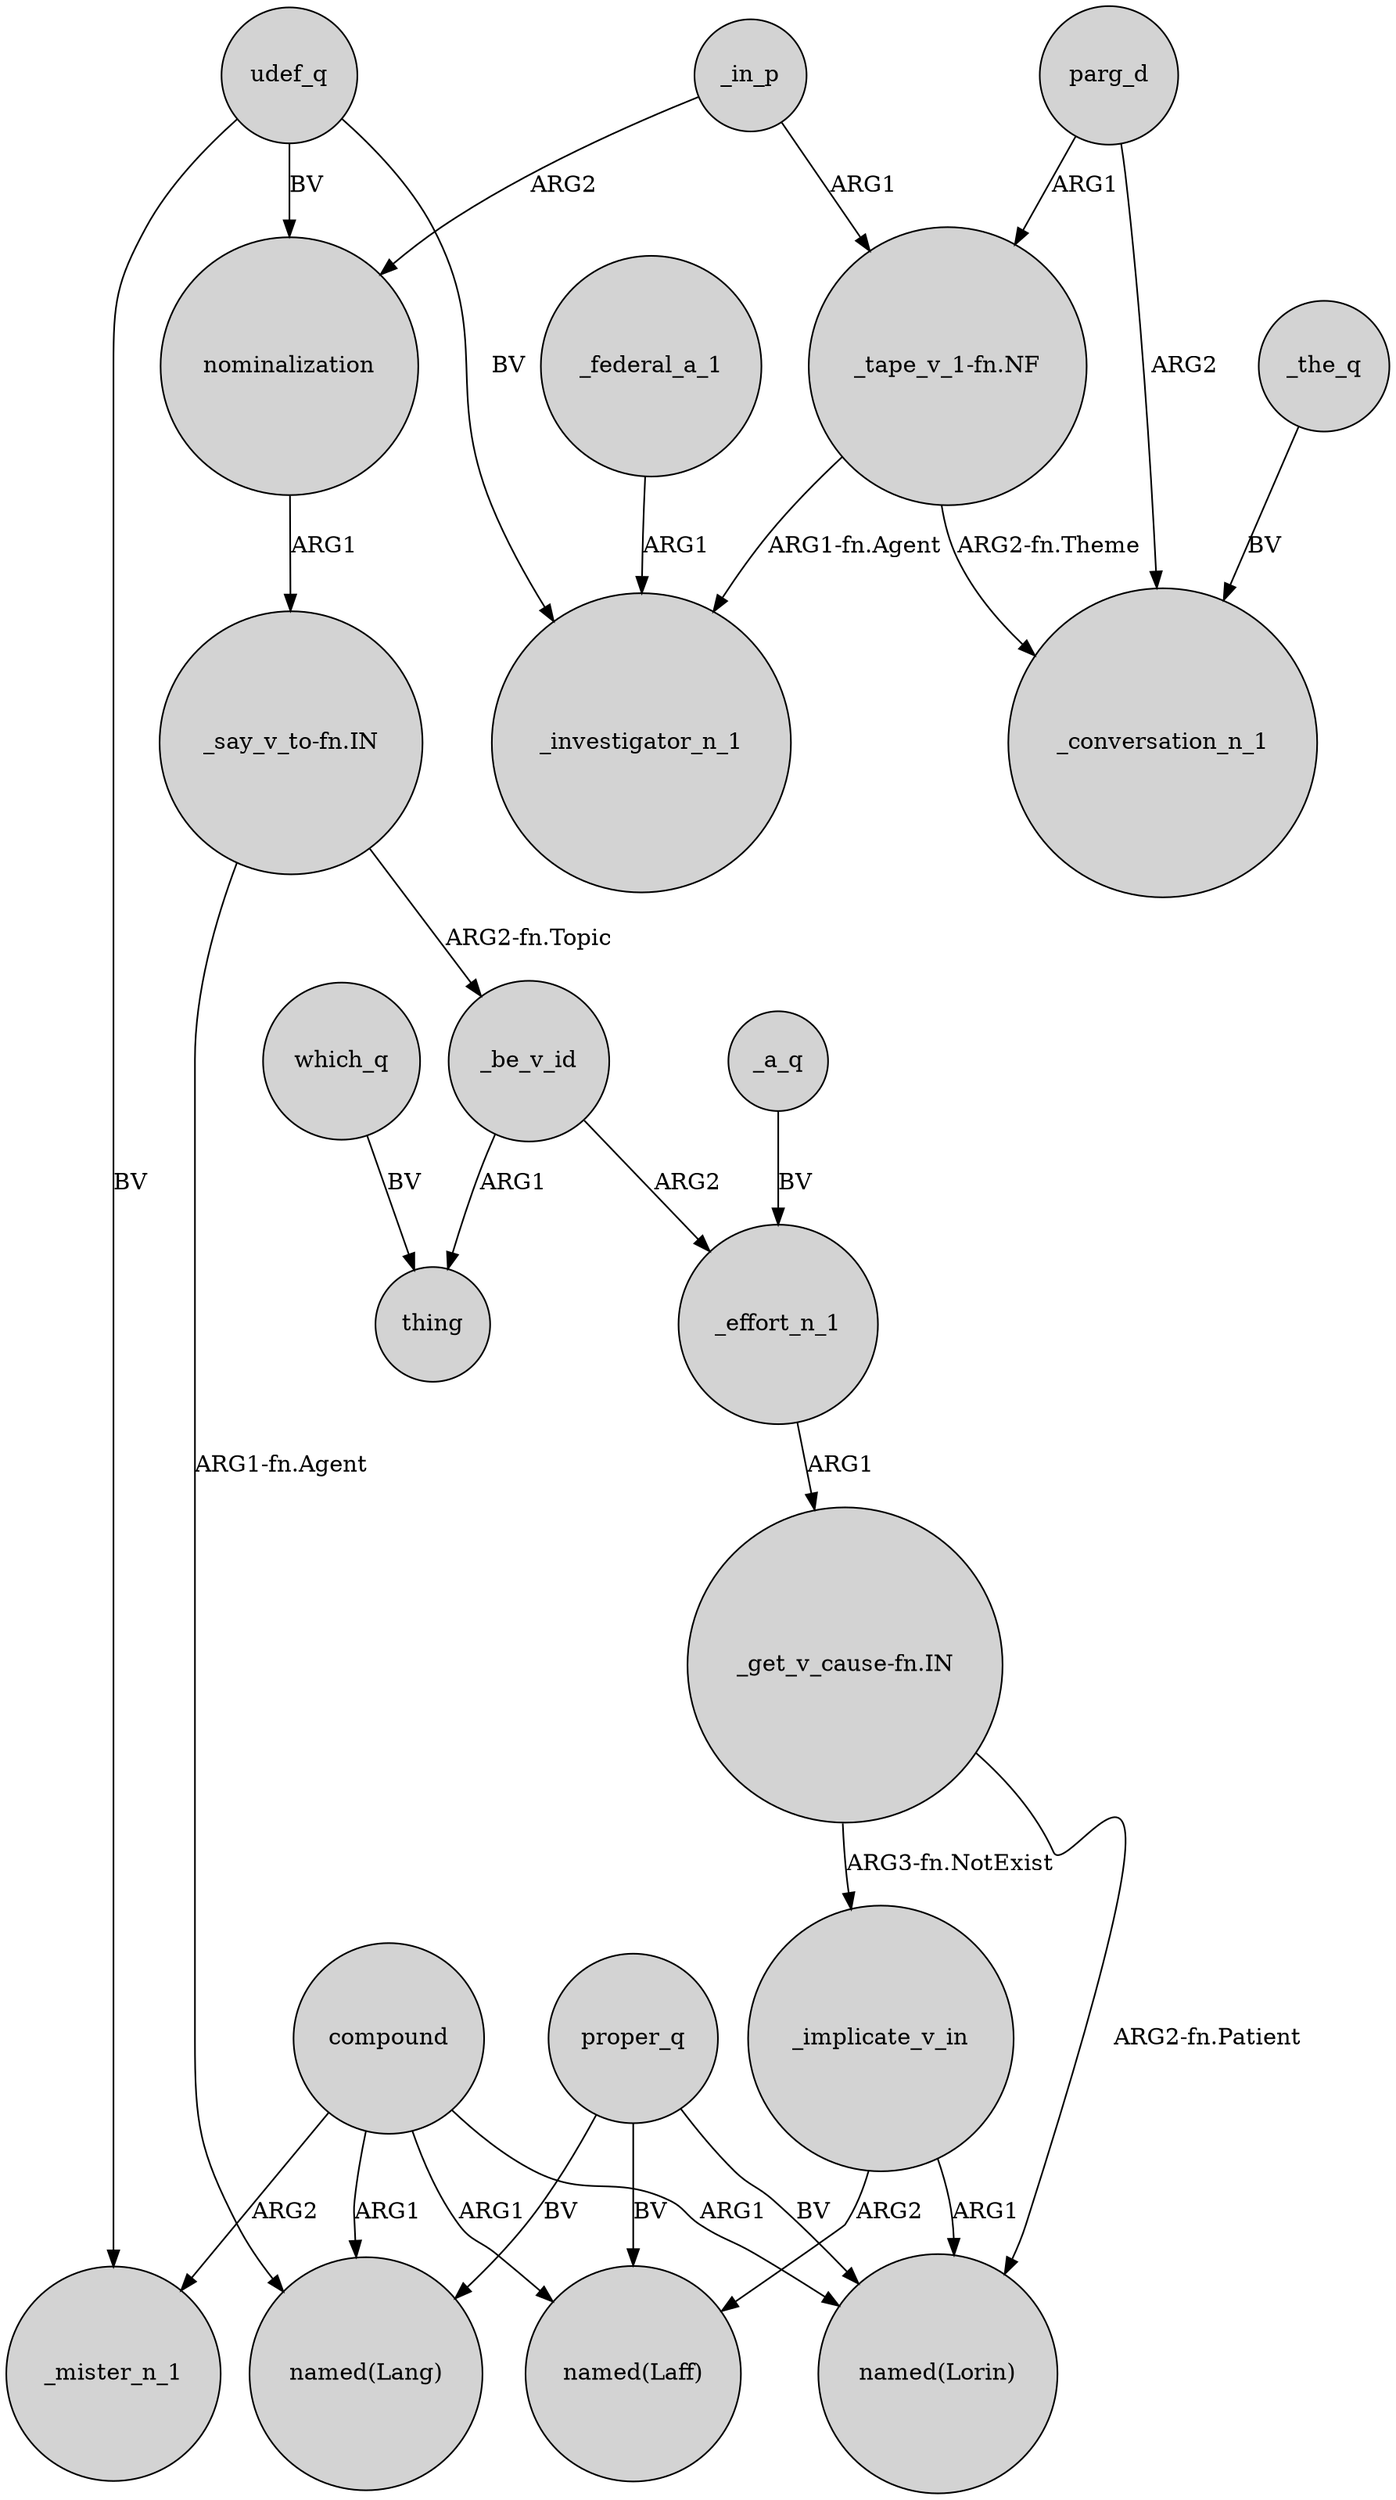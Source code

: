 digraph {
	node [shape=circle style=filled]
	proper_q -> "named(Lang)" [label=BV]
	compound -> "named(Lang)" [label=ARG1]
	_the_q -> _conversation_n_1 [label=BV]
	proper_q -> "named(Laff)" [label=BV]
	compound -> _mister_n_1 [label=ARG2]
	parg_d -> "_tape_v_1-fn.NF" [label=ARG1]
	udef_q -> _mister_n_1 [label=BV]
	"_get_v_cause-fn.IN" -> "named(Lorin)" [label="ARG2-fn.Patient"]
	parg_d -> _conversation_n_1 [label=ARG2]
	"_say_v_to-fn.IN" -> _be_v_id [label="ARG2-fn.Topic"]
	_effort_n_1 -> "_get_v_cause-fn.IN" [label=ARG1]
	"_tape_v_1-fn.NF" -> _conversation_n_1 [label="ARG2-fn.Theme"]
	_be_v_id -> _effort_n_1 [label=ARG2]
	_implicate_v_in -> "named(Lorin)" [label=ARG1]
	nominalization -> "_say_v_to-fn.IN" [label=ARG1]
	proper_q -> "named(Lorin)" [label=BV]
	compound -> "named(Lorin)" [label=ARG1]
	_be_v_id -> thing [label=ARG1]
	"_tape_v_1-fn.NF" -> _investigator_n_1 [label="ARG1-fn.Agent"]
	_a_q -> _effort_n_1 [label=BV]
	udef_q -> nominalization [label=BV]
	_federal_a_1 -> _investigator_n_1 [label=ARG1]
	"_say_v_to-fn.IN" -> "named(Lang)" [label="ARG1-fn.Agent"]
	udef_q -> _investigator_n_1 [label=BV]
	_implicate_v_in -> "named(Laff)" [label=ARG2]
	compound -> "named(Laff)" [label=ARG1]
	_in_p -> nominalization [label=ARG2]
	_in_p -> "_tape_v_1-fn.NF" [label=ARG1]
	"_get_v_cause-fn.IN" -> _implicate_v_in [label="ARG3-fn.NotExist"]
	which_q -> thing [label=BV]
}
